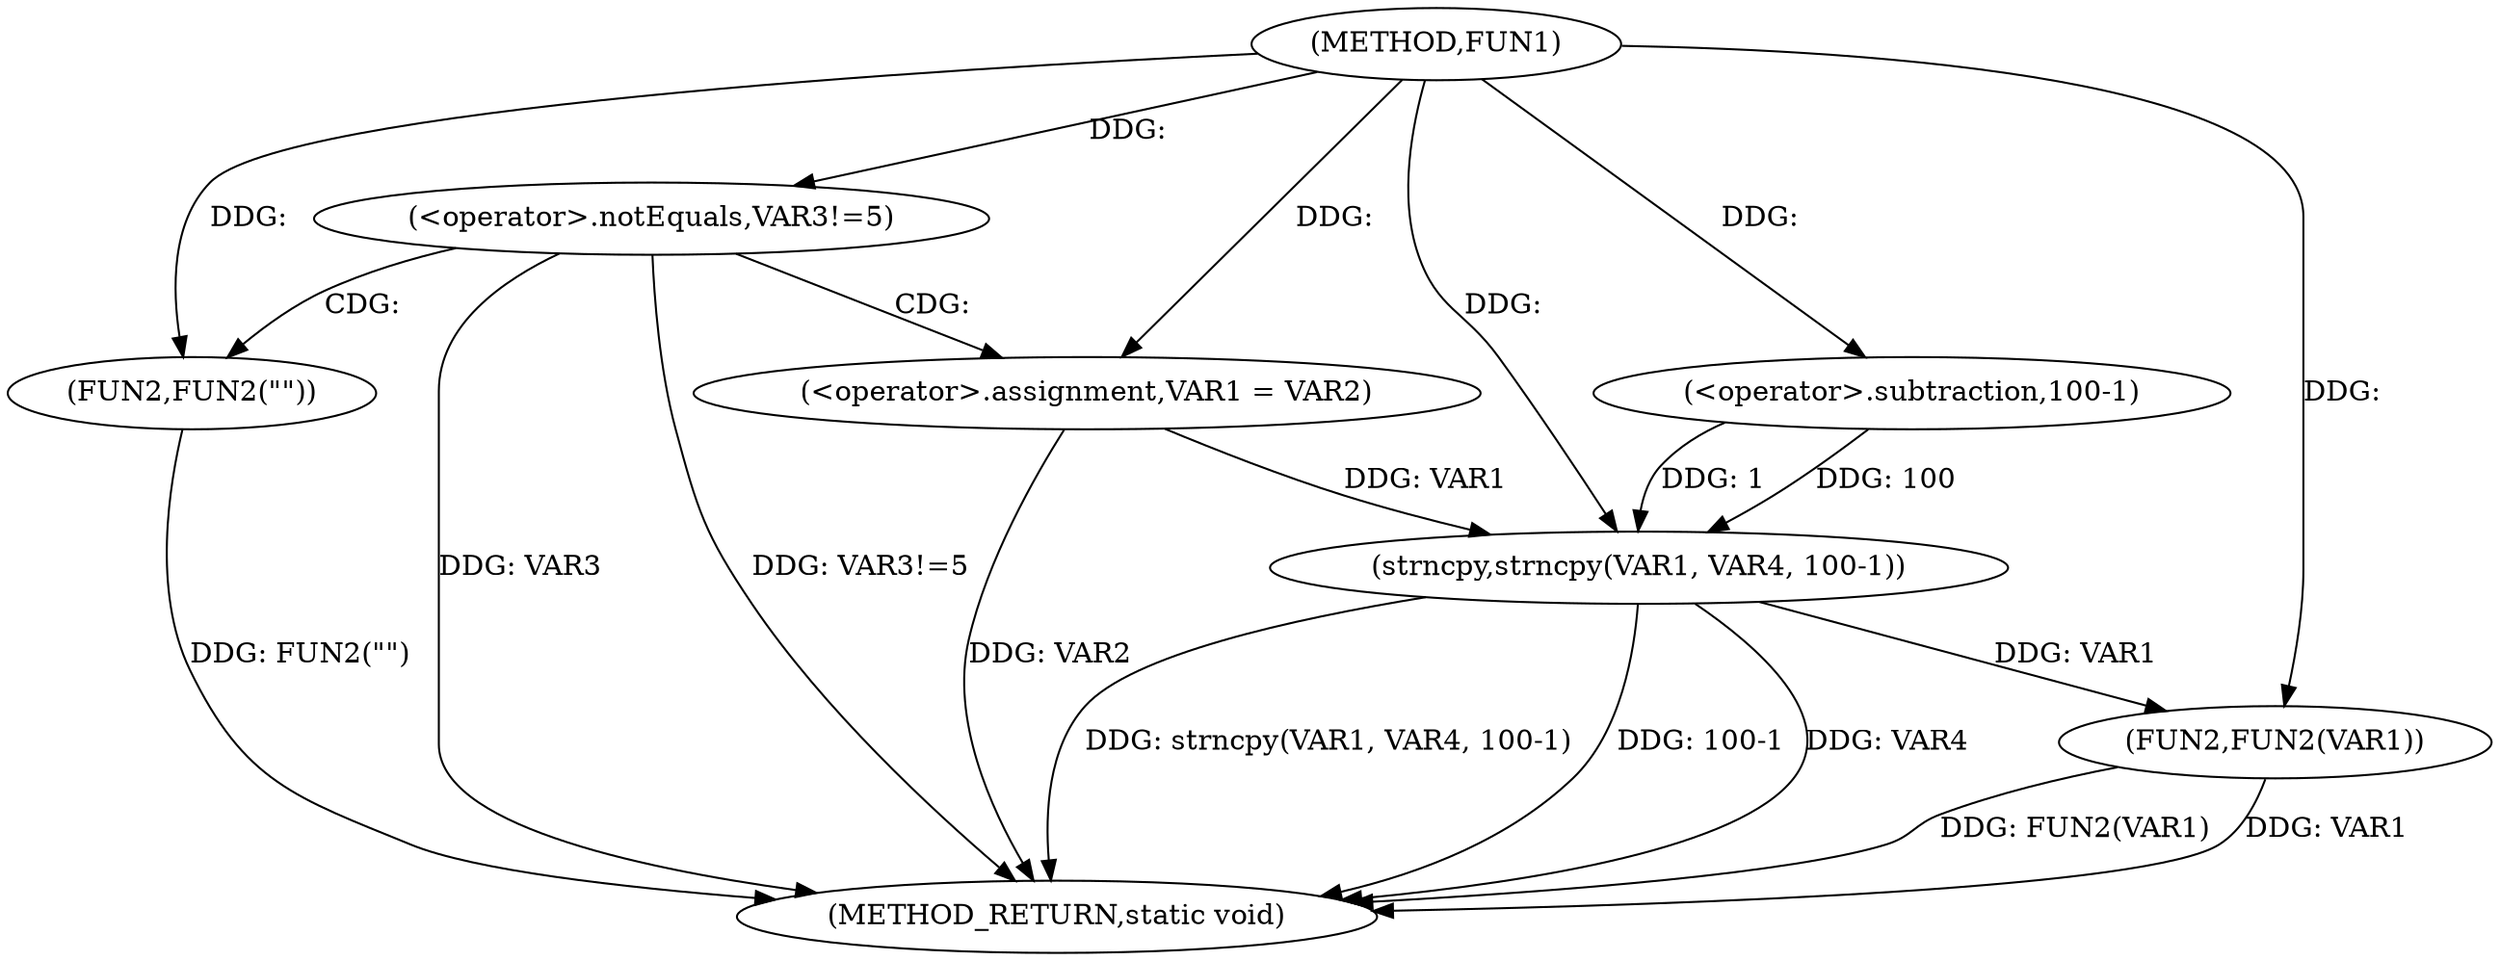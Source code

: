 digraph FUN1 {  
"1000100" [label = "(METHOD,FUN1)" ]
"1000126" [label = "(METHOD_RETURN,static void)" ]
"1000105" [label = "(<operator>.notEquals,VAR3!=5)" ]
"1000109" [label = "(FUN2,FUN2(\"\"))" ]
"1000113" [label = "(<operator>.assignment,VAR1 = VAR2)" ]
"1000118" [label = "(strncpy,strncpy(VAR1, VAR4, 100-1))" ]
"1000121" [label = "(<operator>.subtraction,100-1)" ]
"1000124" [label = "(FUN2,FUN2(VAR1))" ]
  "1000124" -> "1000126"  [ label = "DDG: VAR1"] 
  "1000105" -> "1000126"  [ label = "DDG: VAR3!=5"] 
  "1000118" -> "1000126"  [ label = "DDG: strncpy(VAR1, VAR4, 100-1)"] 
  "1000124" -> "1000126"  [ label = "DDG: FUN2(VAR1)"] 
  "1000113" -> "1000126"  [ label = "DDG: VAR2"] 
  "1000118" -> "1000126"  [ label = "DDG: 100-1"] 
  "1000118" -> "1000126"  [ label = "DDG: VAR4"] 
  "1000105" -> "1000126"  [ label = "DDG: VAR3"] 
  "1000109" -> "1000126"  [ label = "DDG: FUN2(\"\")"] 
  "1000100" -> "1000105"  [ label = "DDG: "] 
  "1000100" -> "1000109"  [ label = "DDG: "] 
  "1000100" -> "1000113"  [ label = "DDG: "] 
  "1000113" -> "1000118"  [ label = "DDG: VAR1"] 
  "1000100" -> "1000118"  [ label = "DDG: "] 
  "1000121" -> "1000118"  [ label = "DDG: 100"] 
  "1000121" -> "1000118"  [ label = "DDG: 1"] 
  "1000100" -> "1000121"  [ label = "DDG: "] 
  "1000118" -> "1000124"  [ label = "DDG: VAR1"] 
  "1000100" -> "1000124"  [ label = "DDG: "] 
  "1000105" -> "1000109"  [ label = "CDG: "] 
  "1000105" -> "1000113"  [ label = "CDG: "] 
}
